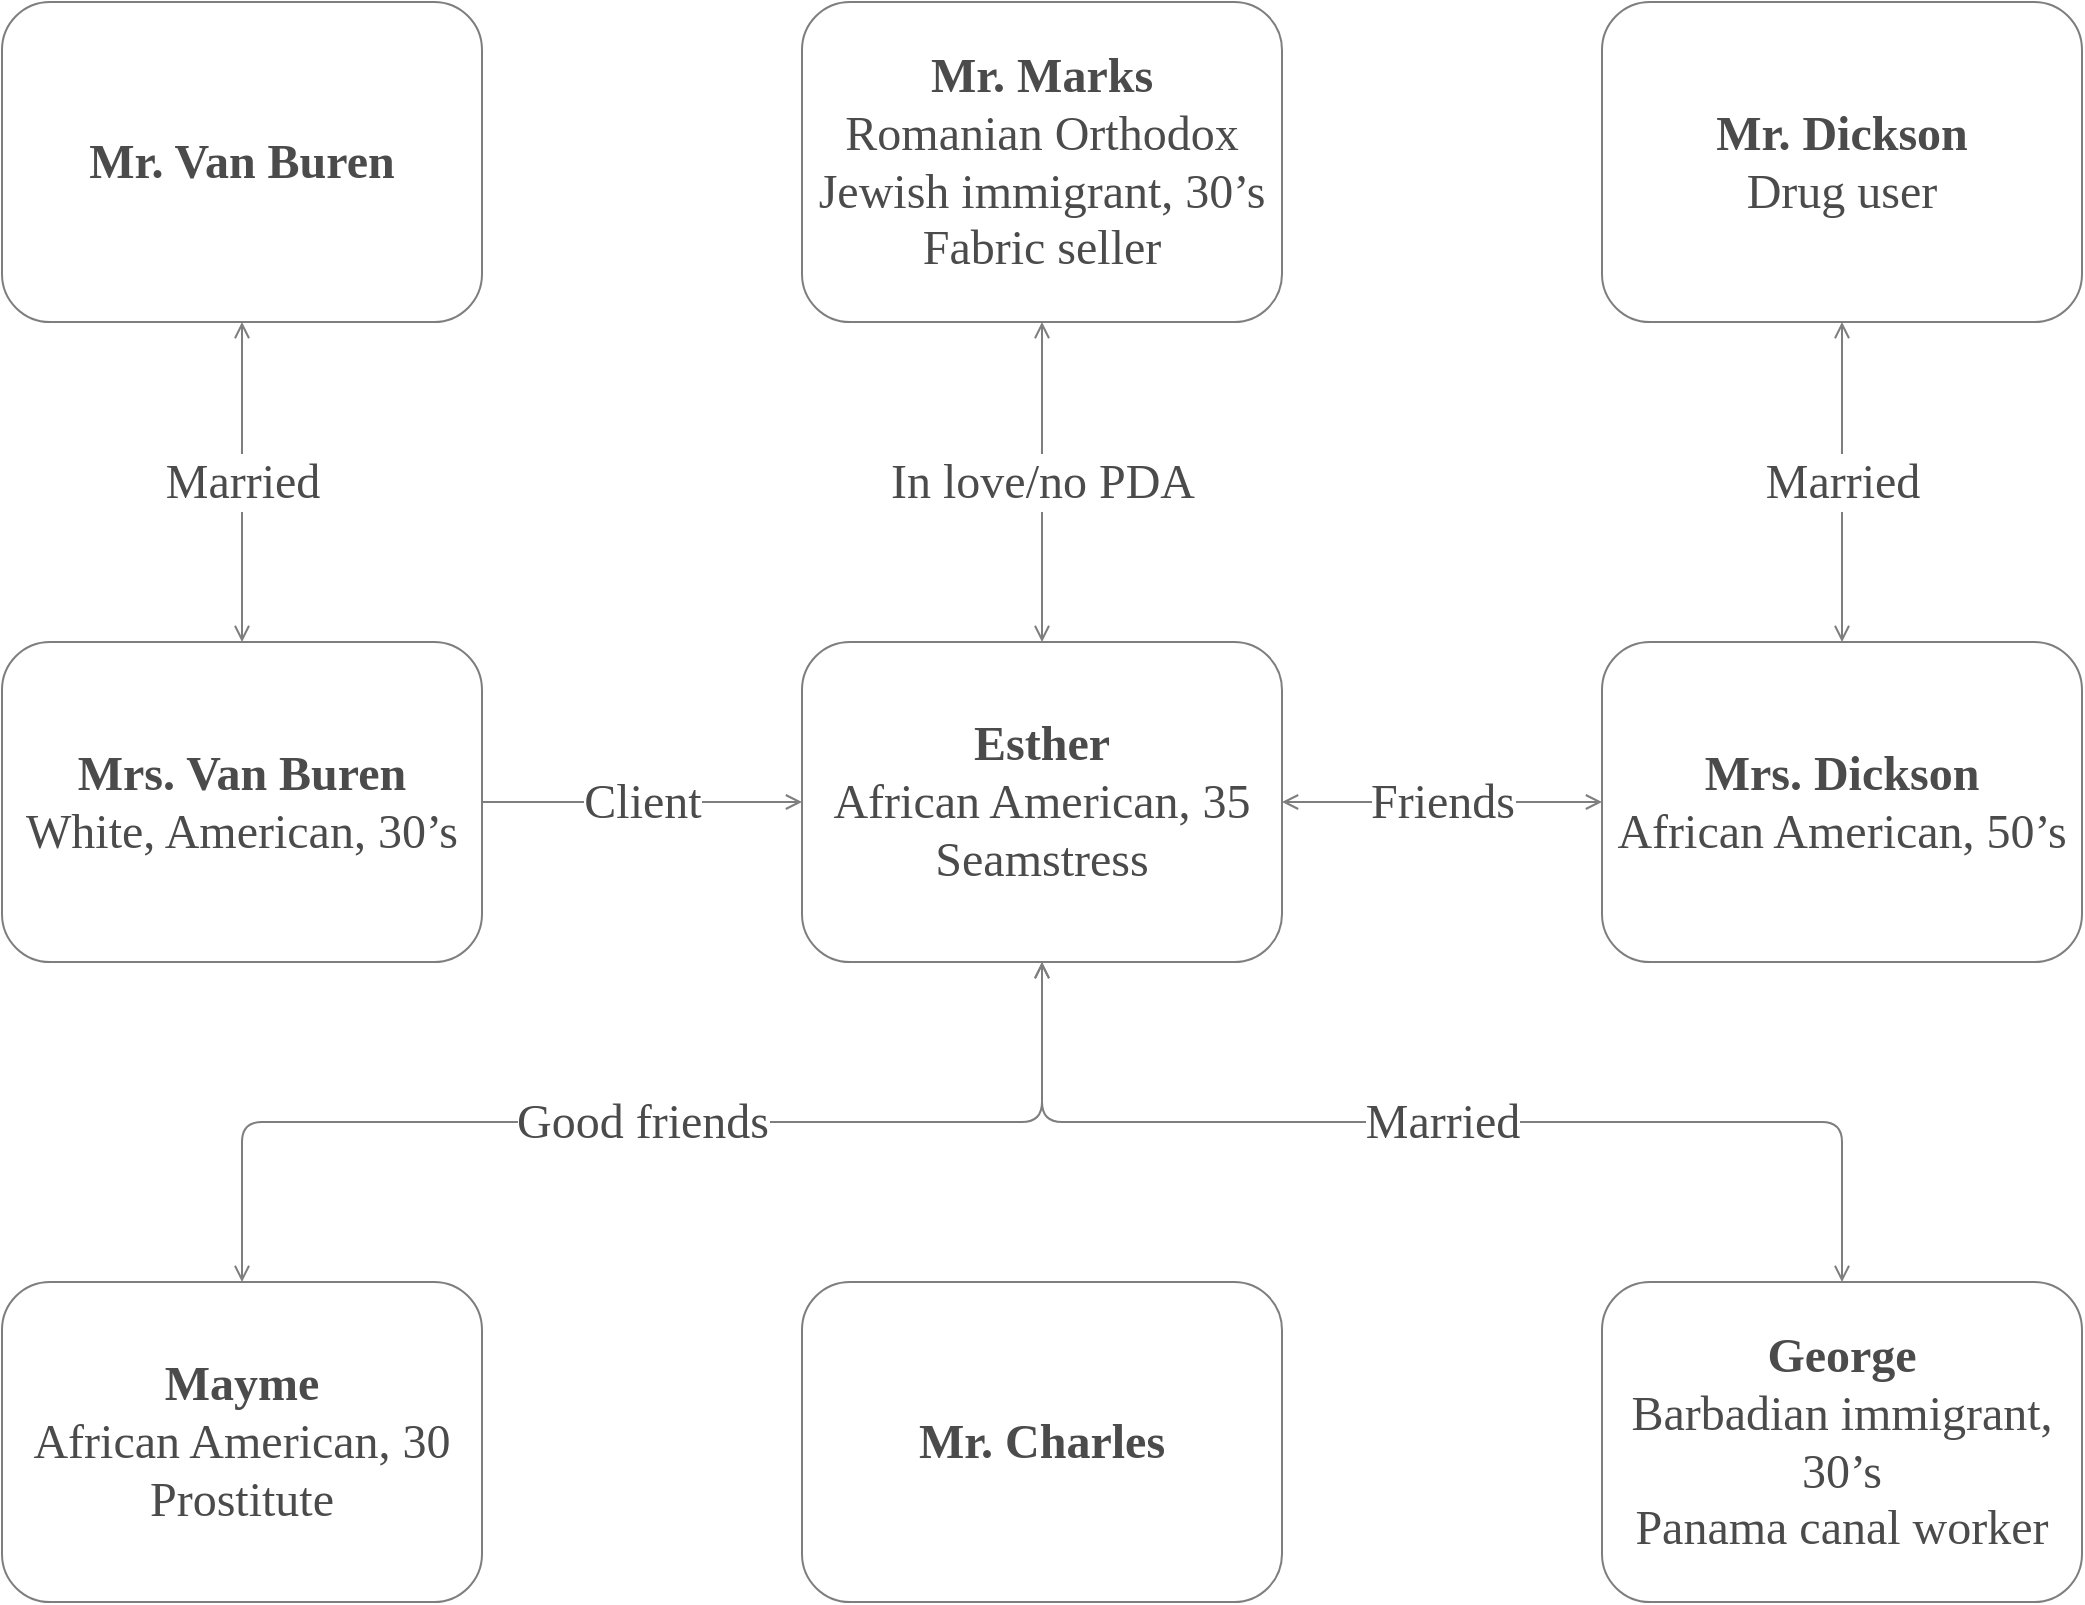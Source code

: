 <mxfile version="14.5.1" type="device"><diagram id="asrPZMm98rYkqawTgu1p" name="Page-1"><mxGraphModel dx="1086" dy="846" grid="1" gridSize="10" guides="1" tooltips="1" connect="1" arrows="1" fold="1" page="1" pageScale="1" pageWidth="1080" pageHeight="840" background="none" math="0" shadow="0"><root><mxCell id="0"/><mxCell id="1" parent="0"/><mxCell id="ZRe5EipwopZjVvHXA0qT-22" value="Married" style="endArrow=open;startArrow=open;html=1;shadow=0;strokeColor=#7E7E7E;strokeWidth=1;fontFamily=CMU Sans Serif;fontSource=https%3A%2F%2Ffontlibrary.org%2Fassets%2Ffonts%2Fcmu-sans-serif%2F0da0d92e6bacf5e091c1ae85c4da581d%2F1b24573c1e6cf956df63c20903efe11d%2FCMUSansSerifMedium.ttf;fontSize=24;fontColor=#4b4b4b;entryX=0.5;entryY=1;entryDx=0;entryDy=0;exitX=0.5;exitY=0;exitDx=0;exitDy=0;startFill=0;endFill=0;edgeStyle=orthogonalEdgeStyle;spacingLeft=0;spacingBottom=0;spacingRight=0;verticalAlign=middle;" parent="1" source="ZRe5EipwopZjVvHXA0qT-9" target="ZRe5EipwopZjVvHXA0qT-1" edge="1"><mxGeometry width="50" height="50" relative="1" as="geometry"><mxPoint x="270" y="230" as="sourcePoint"/><mxPoint x="320" y="180" as="targetPoint"/></mxGeometry></mxCell><mxCell id="ZRe5EipwopZjVvHXA0qT-12" value="&lt;b style=&quot;font-size: 24px;&quot;&gt;Mayme&lt;/b&gt;&lt;br style=&quot;font-size: 24px;&quot;&gt;African American, 30&lt;br style=&quot;font-size: 24px;&quot;&gt;Prostitute" style="whiteSpace=wrap;html=1;fontFamily=CMU Sans Serif;fontSource=https%3A%2F%2Ffontlibrary.org%2Fassets%2Ffonts%2Fcmu-sans-serif%2F0da0d92e6bacf5e091c1ae85c4da581d%2F1b24573c1e6cf956df63c20903efe11d%2FCMUSansSerifMedium.ttf;fontColor=#4b4b4b;strokeColor=#7e7e7e;rounded=1;verticalAlign=middle;fontSize=24;" parent="1" vertex="1"><mxGeometry x="20" y="660" width="240" height="160" as="geometry"/></mxCell><mxCell id="ZRe5EipwopZjVvHXA0qT-31" value="&lt;font data-font-src=&quot;https://fontlibrary.org/assets/fonts/cmu-sans-serif/0da0d92e6bacf5e091c1ae85c4da581d/1b24573c1e6cf956df63c20903efe11d/CMUSansSerifMedium.ttf&quot; style=&quot;font-size: 24px;&quot;&gt;&lt;b style=&quot;font-size: 24px;&quot;&gt;Mr. Charles&lt;/b&gt;&lt;br style=&quot;font-size: 24px;&quot;&gt;&lt;/font&gt;" style="whiteSpace=wrap;html=1;fontFamily=CMU Sans Serif;fontSource=https%3A%2F%2Ffontlibrary.org%2Fassets%2Ffonts%2Fcmu-sans-serif%2F0da0d92e6bacf5e091c1ae85c4da581d%2F1b24573c1e6cf956df63c20903efe11d%2FCMUSansSerifMedium.ttf;strokeColor=#7e7e7e;fontColor=#4b4b4b;fontSize=24;rounded=1;verticalAlign=middle;" parent="1" vertex="1"><mxGeometry x="420" y="660" width="240" height="160" as="geometry"/></mxCell><mxCell id="ZRe5EipwopZjVvHXA0qT-17" value="&lt;font style=&quot;font-size: 24px;&quot;&gt;Good friends&lt;/font&gt;" style="edgeStyle=orthogonalEdgeStyle;orthogonalLoop=1;jettySize=auto;html=1;shadow=0;startArrow=open;startFill=0;endArrow=open;endFill=0;fontFamily=CMU Sans Serif;fontSource=https%3A%2F%2Ffontlibrary.org%2Fassets%2Ffonts%2Fcmu-sans-serif%2F0da0d92e6bacf5e091c1ae85c4da581d%2F1b24573c1e6cf956df63c20903efe11d%2FCMUSansSerifMedium.ttf;fontColor=#4b4b4b;fontSize=24;strokeColor=#7E7E7E;entryX=0.5;entryY=1;entryDx=0;entryDy=0;exitX=0.5;exitY=0;exitDx=0;exitDy=0;verticalAlign=middle;" parent="1" source="ZRe5EipwopZjVvHXA0qT-12" target="ZRe5EipwopZjVvHXA0qT-1" edge="1"><mxGeometry relative="1" as="geometry"><mxPoint x="150" y="380" as="sourcePoint"/><mxPoint x="260" y="280" as="targetPoint"/></mxGeometry></mxCell><mxCell id="ZRe5EipwopZjVvHXA0qT-9" value="&lt;b style=&quot;font-size: 24px;&quot;&gt;George&lt;/b&gt;&lt;br style=&quot;font-size: 24px;&quot;&gt;Barbadian immigrant, 30’s&lt;br style=&quot;font-size: 24px;&quot;&gt;Panama canal worker" style="whiteSpace=wrap;html=1;fontFamily=CMU Sans Serif;fontSource=https%3A%2F%2Ffontlibrary.org%2Fassets%2Ffonts%2Fcmu-sans-serif%2F0da0d92e6bacf5e091c1ae85c4da581d%2F1b24573c1e6cf956df63c20903efe11d%2FCMUSansSerifMedium.ttf;fontColor=#4b4b4b;strokeColor=#7e7e7e;rounded=1;verticalAlign=middle;fontSize=24;" parent="1" vertex="1"><mxGeometry x="820" y="660" width="240" height="160" as="geometry"/></mxCell><mxCell id="ZRe5EipwopZjVvHXA0qT-1" value="&lt;font data-font-src=&quot;https://fontlibrary.org/assets/fonts/cmu-sans-serif/0da0d92e6bacf5e091c1ae85c4da581d/1b24573c1e6cf956df63c20903efe11d/CMUSansSerifMedium.ttf&quot; style=&quot;font-size: 24px;&quot;&gt;&lt;b style=&quot;font-size: 24px;&quot;&gt;Esther&lt;/b&gt;&lt;br style=&quot;font-size: 24px;&quot;&gt;African American, 35&lt;br style=&quot;font-size: 24px;&quot;&gt;Seamstress&lt;br style=&quot;font-size: 24px;&quot;&gt;&lt;/font&gt;" style="whiteSpace=wrap;html=1;fontFamily=CMU Sans Serif;fontSource=https%3A%2F%2Ffontlibrary.org%2Fassets%2Ffonts%2Fcmu-sans-serif%2F0da0d92e6bacf5e091c1ae85c4da581d%2F1b24573c1e6cf956df63c20903efe11d%2FCMUSansSerifMedium.ttf;strokeColor=#7e7e7e;fontColor=#4b4b4b;fontSize=24;rounded=1;verticalAlign=middle;" parent="1" vertex="1"><mxGeometry x="420" y="340" width="240" height="160" as="geometry"/></mxCell><mxCell id="ZRe5EipwopZjVvHXA0qT-7" value="&lt;b style=&quot;font-size: 24px;&quot;&gt;Mr. Marks&lt;/b&gt;&lt;br style=&quot;font-size: 24px;&quot;&gt;Romanian Orthodox Jewish immigrant, 30’s&lt;br style=&quot;font-size: 24px;&quot;&gt;Fabric seller" style="whiteSpace=wrap;html=1;fontFamily=CMU Sans Serif;fontSource=https%3A%2F%2Ffontlibrary.org%2Fassets%2Ffonts%2Fcmu-sans-serif%2F0da0d92e6bacf5e091c1ae85c4da581d%2F1b24573c1e6cf956df63c20903efe11d%2FCMUSansSerifMedium.ttf;fontColor=#4b4b4b;strokeColor=#7e7e7e;rounded=1;verticalAlign=middle;fontSize=24;" parent="1" vertex="1"><mxGeometry x="420" y="20" width="240" height="160" as="geometry"/></mxCell><mxCell id="ZRe5EipwopZjVvHXA0qT-8" value="&lt;span style=&quot;color: rgb(75, 75, 75); font-family: &amp;quot;cmu sans serif&amp;quot;; font-size: 24px; font-style: normal; font-weight: 400; letter-spacing: normal; text-align: center; text-indent: 0px; text-transform: none; word-spacing: 0px; background-color: rgb(255, 255, 255); display: inline; float: none;&quot;&gt;In love/no PDA&lt;/span&gt;" style="edgeStyle=orthogonalEdgeStyle;orthogonalLoop=1;jettySize=auto;html=1;shadow=0;startArrow=open;startFill=0;endArrow=open;endFill=0;fontFamily=CMU Sans Serif;fontSource=https%3A%2F%2Ffontlibrary.org%2Fassets%2Ffonts%2Fcmu-sans-serif%2F0da0d92e6bacf5e091c1ae85c4da581d%2F1b24573c1e6cf956df63c20903efe11d%2FCMUSansSerifMedium.ttf;fontColor=#4b4b4b;fontSize=24;strokeColor=#7E7E7E;verticalAlign=middle;" parent="1" source="ZRe5EipwopZjVvHXA0qT-1" target="ZRe5EipwopZjVvHXA0qT-7" edge="1"><mxGeometry x="20" y="20" as="geometry"/></mxCell><mxCell id="ZRe5EipwopZjVvHXA0qT-23" value="&lt;b style=&quot;font-size: 24px;&quot;&gt;Mrs. Dickson&lt;/b&gt;&lt;br style=&quot;font-size: 24px;&quot;&gt;African American, 50’s" style="whiteSpace=wrap;html=1;fontFamily=CMU Sans Serif;fontSource=https%3A%2F%2Ffontlibrary.org%2Fassets%2Ffonts%2Fcmu-sans-serif%2F0da0d92e6bacf5e091c1ae85c4da581d%2F1b24573c1e6cf956df63c20903efe11d%2FCMUSansSerifMedium.ttf;fontColor=#4b4b4b;strokeColor=#7e7e7e;rounded=1;verticalAlign=middle;fontSize=24;" parent="1" vertex="1"><mxGeometry x="820" y="340" width="240" height="160" as="geometry"/></mxCell><mxCell id="ZRe5EipwopZjVvHXA0qT-24" value="Friends" style="edgeStyle=orthogonalEdgeStyle;jumpSize=1;orthogonalLoop=1;jettySize=auto;html=1;shadow=0;startArrow=open;startFill=0;endArrow=open;endFill=0;strokeColor=#7E7E7E;strokeWidth=1;fontFamily=CMU Sans Serif;fontSource=https%3A%2F%2Ffontlibrary.org%2Fassets%2Ffonts%2Fcmu-sans-serif%2F0da0d92e6bacf5e091c1ae85c4da581d%2F1b24573c1e6cf956df63c20903efe11d%2FCMUSansSerifMedium.ttf;fontSize=24;fontColor=#4b4b4b;verticalAlign=middle;" parent="1" source="ZRe5EipwopZjVvHXA0qT-1" target="ZRe5EipwopZjVvHXA0qT-23" edge="1"><mxGeometry x="20" y="60" as="geometry"/></mxCell><mxCell id="ZRe5EipwopZjVvHXA0qT-25" value="&lt;b style=&quot;font-size: 24px;&quot;&gt;Mr. Dickson&lt;/b&gt;&lt;br style=&quot;font-size: 24px;&quot;&gt;Drug user" style="whiteSpace=wrap;html=1;fontFamily=CMU Sans Serif;fontSource=https%3A%2F%2Ffontlibrary.org%2Fassets%2Ffonts%2Fcmu-sans-serif%2F0da0d92e6bacf5e091c1ae85c4da581d%2F1b24573c1e6cf956df63c20903efe11d%2FCMUSansSerifMedium.ttf;fontColor=#4b4b4b;strokeColor=#7e7e7e;rounded=1;verticalAlign=middle;fontSize=24;" parent="1" vertex="1"><mxGeometry x="820" y="20" width="240" height="160" as="geometry"/></mxCell><mxCell id="ZRe5EipwopZjVvHXA0qT-26" value="Married" style="edgeStyle=orthogonalEdgeStyle;jumpSize=1;orthogonalLoop=1;jettySize=auto;html=1;shadow=0;startArrow=open;startFill=0;endArrow=open;endFill=0;strokeColor=#7E7E7E;strokeWidth=1;fontFamily=CMU Sans Serif;fontSource=https%3A%2F%2Ffontlibrary.org%2Fassets%2Ffonts%2Fcmu-sans-serif%2F0da0d92e6bacf5e091c1ae85c4da581d%2F1b24573c1e6cf956df63c20903efe11d%2FCMUSansSerifMedium.ttf;fontSize=24;fontColor=#4b4b4b;verticalAlign=middle;" parent="1" source="ZRe5EipwopZjVvHXA0qT-23" target="ZRe5EipwopZjVvHXA0qT-25" edge="1"><mxGeometry x="20" y="20" as="geometry"/></mxCell><mxCell id="ZRe5EipwopZjVvHXA0qT-27" value="&lt;b style=&quot;font-size: 24px;&quot;&gt;Mrs. Van Buren&lt;/b&gt;&lt;br style=&quot;font-size: 24px;&quot;&gt;White, American, 30’s" style="whiteSpace=wrap;html=1;fontFamily=CMU Sans Serif;fontSource=https%3A%2F%2Ffontlibrary.org%2Fassets%2Ffonts%2Fcmu-sans-serif%2F0da0d92e6bacf5e091c1ae85c4da581d%2F1b24573c1e6cf956df63c20903efe11d%2FCMUSansSerifMedium.ttf;fontColor=#4b4b4b;strokeColor=#7e7e7e;rounded=1;verticalAlign=middle;fontSize=24;" parent="1" vertex="1"><mxGeometry x="20" y="340" width="240" height="160" as="geometry"/></mxCell><mxCell id="ZRe5EipwopZjVvHXA0qT-28" value="Client" style="edgeStyle=orthogonalEdgeStyle;jumpSize=1;orthogonalLoop=1;jettySize=auto;html=1;shadow=0;startArrow=none;startFill=0;endArrow=open;endFill=0;strokeColor=#7E7E7E;strokeWidth=1;fontFamily=CMU Sans Serif;fontSource=https%3A%2F%2Ffontlibrary.org%2Fassets%2Ffonts%2Fcmu-sans-serif%2F0da0d92e6bacf5e091c1ae85c4da581d%2F1b24573c1e6cf956df63c20903efe11d%2FCMUSansSerifMedium.ttf;fontSize=24;fontColor=#4b4b4b;verticalAlign=middle;" parent="1" source="ZRe5EipwopZjVvHXA0qT-27" target="ZRe5EipwopZjVvHXA0qT-1" edge="1"><mxGeometry x="20" y="60" as="geometry"/></mxCell><mxCell id="ZRe5EipwopZjVvHXA0qT-29" value="&lt;b style=&quot;font-size: 24px;&quot;&gt;Mr. Van Buren&lt;/b&gt;" style="whiteSpace=wrap;html=1;fontFamily=CMU Sans Serif;fontSource=https%3A%2F%2Ffontlibrary.org%2Fassets%2Ffonts%2Fcmu-sans-serif%2F0da0d92e6bacf5e091c1ae85c4da581d%2F1b24573c1e6cf956df63c20903efe11d%2FCMUSansSerifMedium.ttf;fontColor=#4b4b4b;strokeColor=#7e7e7e;rounded=1;verticalAlign=middle;fontSize=24;" parent="1" vertex="1"><mxGeometry x="20" y="20" width="240" height="160" as="geometry"/></mxCell><mxCell id="ZRe5EipwopZjVvHXA0qT-30" value="Married" style="edgeStyle=orthogonalEdgeStyle;jumpSize=1;orthogonalLoop=1;jettySize=auto;html=1;shadow=0;startArrow=open;startFill=0;endArrow=open;endFill=0;strokeColor=#7E7E7E;strokeWidth=1;fontFamily=CMU Sans Serif;fontSource=https%3A%2F%2Ffontlibrary.org%2Fassets%2Ffonts%2Fcmu-sans-serif%2F0da0d92e6bacf5e091c1ae85c4da581d%2F1b24573c1e6cf956df63c20903efe11d%2FCMUSansSerifMedium.ttf;fontSize=24;fontColor=#4b4b4b;verticalAlign=middle;" parent="1" source="ZRe5EipwopZjVvHXA0qT-27" target="ZRe5EipwopZjVvHXA0qT-29" edge="1"><mxGeometry x="20" y="20" as="geometry"/></mxCell></root></mxGraphModel></diagram></mxfile>